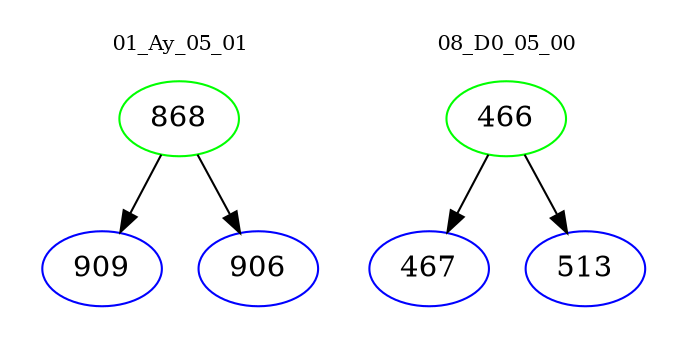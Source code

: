 digraph{
subgraph cluster_0 {
color = white
label = "01_Ay_05_01";
fontsize=10;
T0_868 [label="868", color="green"]
T0_868 -> T0_909 [color="black"]
T0_909 [label="909", color="blue"]
T0_868 -> T0_906 [color="black"]
T0_906 [label="906", color="blue"]
}
subgraph cluster_1 {
color = white
label = "08_D0_05_00";
fontsize=10;
T1_466 [label="466", color="green"]
T1_466 -> T1_467 [color="black"]
T1_467 [label="467", color="blue"]
T1_466 -> T1_513 [color="black"]
T1_513 [label="513", color="blue"]
}
}

